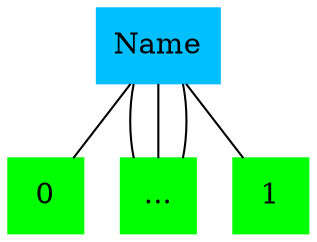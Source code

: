 graph MyGraph {
    node[shape=rect, style=filled, color=deepskyblue];
    Name;
    node[shape=square,style=filled,color=green];
    0;"...";1;

    Name -- 0;
    Name -- "...";
    Name -- "...";
    Name -- "...";
    Name -- 1;
}